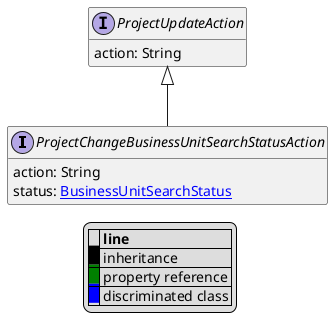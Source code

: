 @startuml

hide empty fields
hide empty methods
legend
|= |= line |
|<back:black>   </back>| inheritance |
|<back:green>   </back>| property reference |
|<back:blue>   </back>| discriminated class |
endlegend
interface ProjectChangeBusinessUnitSearchStatusAction [[ProjectChangeBusinessUnitSearchStatusAction.svg]] extends ProjectUpdateAction {
    action: String
    status: [[BusinessUnitSearchStatus.svg BusinessUnitSearchStatus]]
}
interface ProjectUpdateAction [[ProjectUpdateAction.svg]]  {
    action: String
}





@enduml
